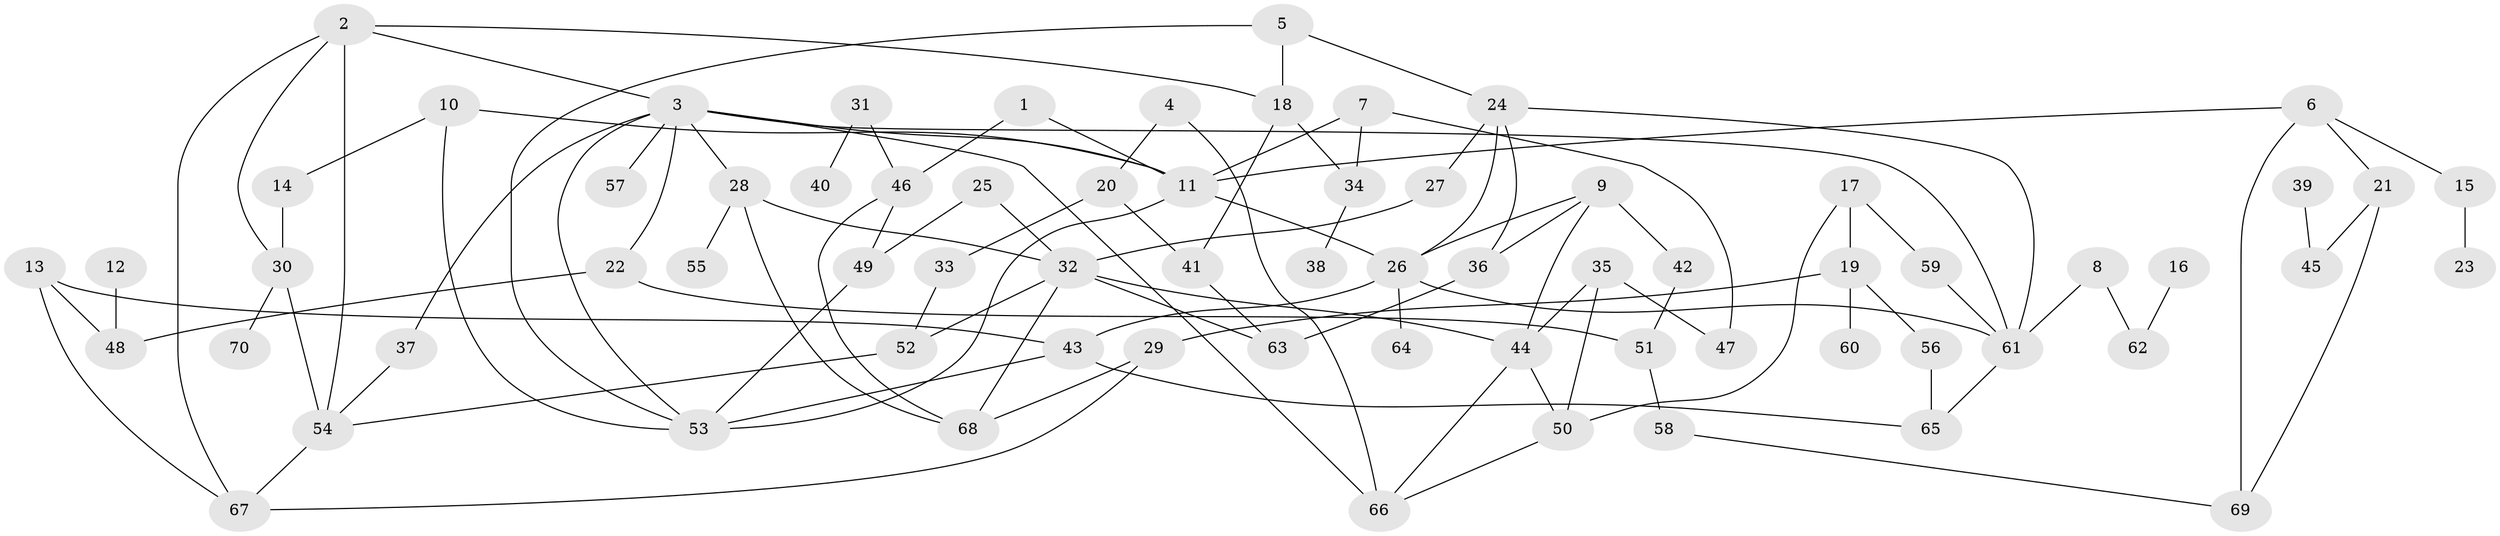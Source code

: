 // original degree distribution, {7: 0.014388489208633094, 5: 0.05755395683453238, 6: 0.03597122302158273, 4: 0.12949640287769784, 2: 0.302158273381295, 3: 0.17985611510791366, 1: 0.2805755395683453}
// Generated by graph-tools (version 1.1) at 2025/00/03/09/25 03:00:57]
// undirected, 70 vertices, 107 edges
graph export_dot {
graph [start="1"]
  node [color=gray90,style=filled];
  1;
  2;
  3;
  4;
  5;
  6;
  7;
  8;
  9;
  10;
  11;
  12;
  13;
  14;
  15;
  16;
  17;
  18;
  19;
  20;
  21;
  22;
  23;
  24;
  25;
  26;
  27;
  28;
  29;
  30;
  31;
  32;
  33;
  34;
  35;
  36;
  37;
  38;
  39;
  40;
  41;
  42;
  43;
  44;
  45;
  46;
  47;
  48;
  49;
  50;
  51;
  52;
  53;
  54;
  55;
  56;
  57;
  58;
  59;
  60;
  61;
  62;
  63;
  64;
  65;
  66;
  67;
  68;
  69;
  70;
  1 -- 11 [weight=1.0];
  1 -- 46 [weight=1.0];
  2 -- 3 [weight=1.0];
  2 -- 18 [weight=1.0];
  2 -- 30 [weight=1.0];
  2 -- 54 [weight=1.0];
  2 -- 67 [weight=1.0];
  3 -- 11 [weight=1.0];
  3 -- 22 [weight=1.0];
  3 -- 28 [weight=1.0];
  3 -- 37 [weight=1.0];
  3 -- 53 [weight=1.0];
  3 -- 57 [weight=1.0];
  3 -- 61 [weight=1.0];
  3 -- 66 [weight=1.0];
  4 -- 20 [weight=1.0];
  4 -- 66 [weight=1.0];
  5 -- 18 [weight=1.0];
  5 -- 24 [weight=1.0];
  5 -- 53 [weight=1.0];
  6 -- 11 [weight=1.0];
  6 -- 15 [weight=1.0];
  6 -- 21 [weight=1.0];
  6 -- 69 [weight=1.0];
  7 -- 11 [weight=1.0];
  7 -- 34 [weight=1.0];
  7 -- 47 [weight=1.0];
  8 -- 61 [weight=1.0];
  8 -- 62 [weight=1.0];
  9 -- 26 [weight=1.0];
  9 -- 36 [weight=1.0];
  9 -- 42 [weight=1.0];
  9 -- 44 [weight=1.0];
  10 -- 11 [weight=1.0];
  10 -- 14 [weight=1.0];
  10 -- 53 [weight=1.0];
  11 -- 26 [weight=1.0];
  11 -- 53 [weight=1.0];
  12 -- 48 [weight=1.0];
  13 -- 43 [weight=1.0];
  13 -- 48 [weight=1.0];
  13 -- 67 [weight=1.0];
  14 -- 30 [weight=1.0];
  15 -- 23 [weight=1.0];
  16 -- 62 [weight=1.0];
  17 -- 19 [weight=1.0];
  17 -- 50 [weight=1.0];
  17 -- 59 [weight=1.0];
  18 -- 34 [weight=1.0];
  18 -- 41 [weight=1.0];
  19 -- 29 [weight=1.0];
  19 -- 56 [weight=1.0];
  19 -- 60 [weight=1.0];
  20 -- 33 [weight=1.0];
  20 -- 41 [weight=1.0];
  21 -- 45 [weight=1.0];
  21 -- 69 [weight=1.0];
  22 -- 48 [weight=1.0];
  22 -- 51 [weight=1.0];
  24 -- 26 [weight=1.0];
  24 -- 27 [weight=1.0];
  24 -- 36 [weight=1.0];
  24 -- 61 [weight=1.0];
  25 -- 32 [weight=1.0];
  25 -- 49 [weight=1.0];
  26 -- 43 [weight=1.0];
  26 -- 61 [weight=1.0];
  26 -- 64 [weight=1.0];
  27 -- 32 [weight=1.0];
  28 -- 32 [weight=1.0];
  28 -- 55 [weight=1.0];
  28 -- 68 [weight=1.0];
  29 -- 67 [weight=1.0];
  29 -- 68 [weight=1.0];
  30 -- 54 [weight=2.0];
  30 -- 70 [weight=1.0];
  31 -- 40 [weight=1.0];
  31 -- 46 [weight=1.0];
  32 -- 44 [weight=1.0];
  32 -- 52 [weight=1.0];
  32 -- 63 [weight=1.0];
  32 -- 68 [weight=1.0];
  33 -- 52 [weight=1.0];
  34 -- 38 [weight=1.0];
  35 -- 44 [weight=1.0];
  35 -- 47 [weight=1.0];
  35 -- 50 [weight=1.0];
  36 -- 63 [weight=1.0];
  37 -- 54 [weight=1.0];
  39 -- 45 [weight=1.0];
  41 -- 63 [weight=1.0];
  42 -- 51 [weight=1.0];
  43 -- 53 [weight=1.0];
  43 -- 65 [weight=1.0];
  44 -- 50 [weight=1.0];
  44 -- 66 [weight=1.0];
  46 -- 49 [weight=1.0];
  46 -- 68 [weight=1.0];
  49 -- 53 [weight=1.0];
  50 -- 66 [weight=1.0];
  51 -- 58 [weight=1.0];
  52 -- 54 [weight=1.0];
  54 -- 67 [weight=1.0];
  56 -- 65 [weight=1.0];
  58 -- 69 [weight=1.0];
  59 -- 61 [weight=1.0];
  61 -- 65 [weight=1.0];
}
